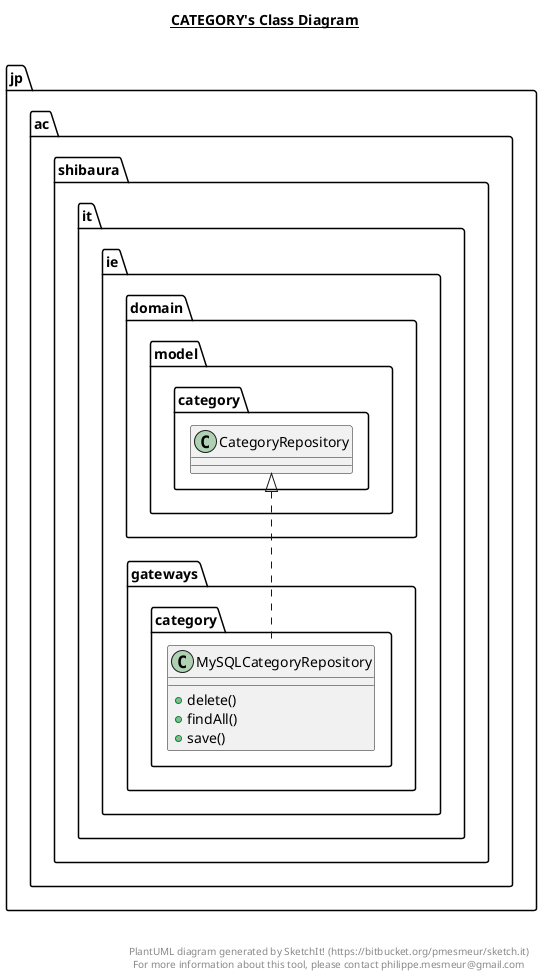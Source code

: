 @startuml

title __CATEGORY's Class Diagram__\n

  namespace jp.ac.shibaura.it.ie {
    namespace gateways.category {
      class jp.ac.shibaura.it.ie.gateways.category.MySQLCategoryRepository {
          + delete()
          + findAll()
          + save()
      }
    }
  }
  

  jp.ac.shibaura.it.ie.gateways.category.MySQLCategoryRepository .up.|> jp.ac.shibaura.it.ie.domain.model.category.CategoryRepository


right footer


PlantUML diagram generated by SketchIt! (https://bitbucket.org/pmesmeur/sketch.it)
For more information about this tool, please contact philippe.mesmeur@gmail.com
endfooter

@enduml
